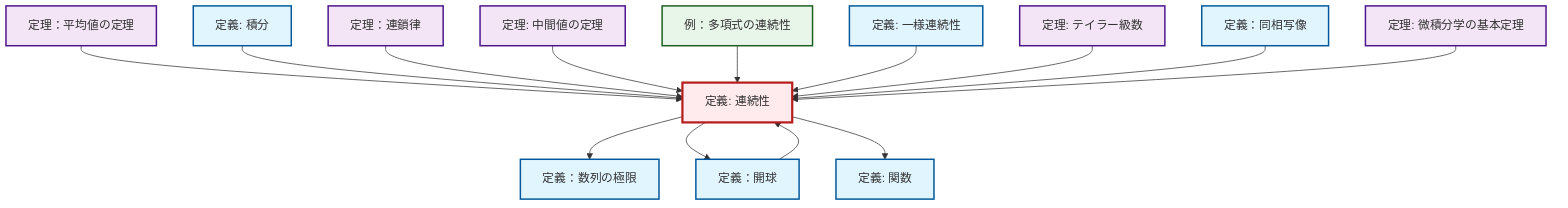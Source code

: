 graph TD
    classDef definition fill:#e1f5fe,stroke:#01579b,stroke-width:2px
    classDef theorem fill:#f3e5f5,stroke:#4a148c,stroke-width:2px
    classDef axiom fill:#fff3e0,stroke:#e65100,stroke-width:2px
    classDef example fill:#e8f5e9,stroke:#1b5e20,stroke-width:2px
    classDef current fill:#ffebee,stroke:#b71c1c,stroke-width:3px
    thm-taylor-series["定理: テイラー級数"]:::theorem
    def-uniform-continuity["定義: 一様連続性"]:::definition
    def-integral["定義: 積分"]:::definition
    thm-mean-value["定理：平均値の定理"]:::theorem
    def-limit["定義：数列の極限"]:::definition
    thm-fundamental-calculus["定理: 微積分学の基本定理"]:::theorem
    def-continuity["定義: 連続性"]:::definition
    def-open-ball["定義：開球"]:::definition
    ex-polynomial-continuity["例：多項式の連続性"]:::example
    def-function["定義: 関数"]:::definition
    def-homeomorphism["定義：同相写像"]:::definition
    thm-intermediate-value["定理: 中間値の定理"]:::theorem
    thm-chain-rule["定理：連鎖律"]:::theorem
    def-open-ball --> def-continuity
    thm-mean-value --> def-continuity
    def-integral --> def-continuity
    thm-chain-rule --> def-continuity
    def-continuity --> def-limit
    thm-intermediate-value --> def-continuity
    ex-polynomial-continuity --> def-continuity
    def-continuity --> def-open-ball
    def-uniform-continuity --> def-continuity
    thm-taylor-series --> def-continuity
    def-continuity --> def-function
    def-homeomorphism --> def-continuity
    thm-fundamental-calculus --> def-continuity
    class def-continuity current